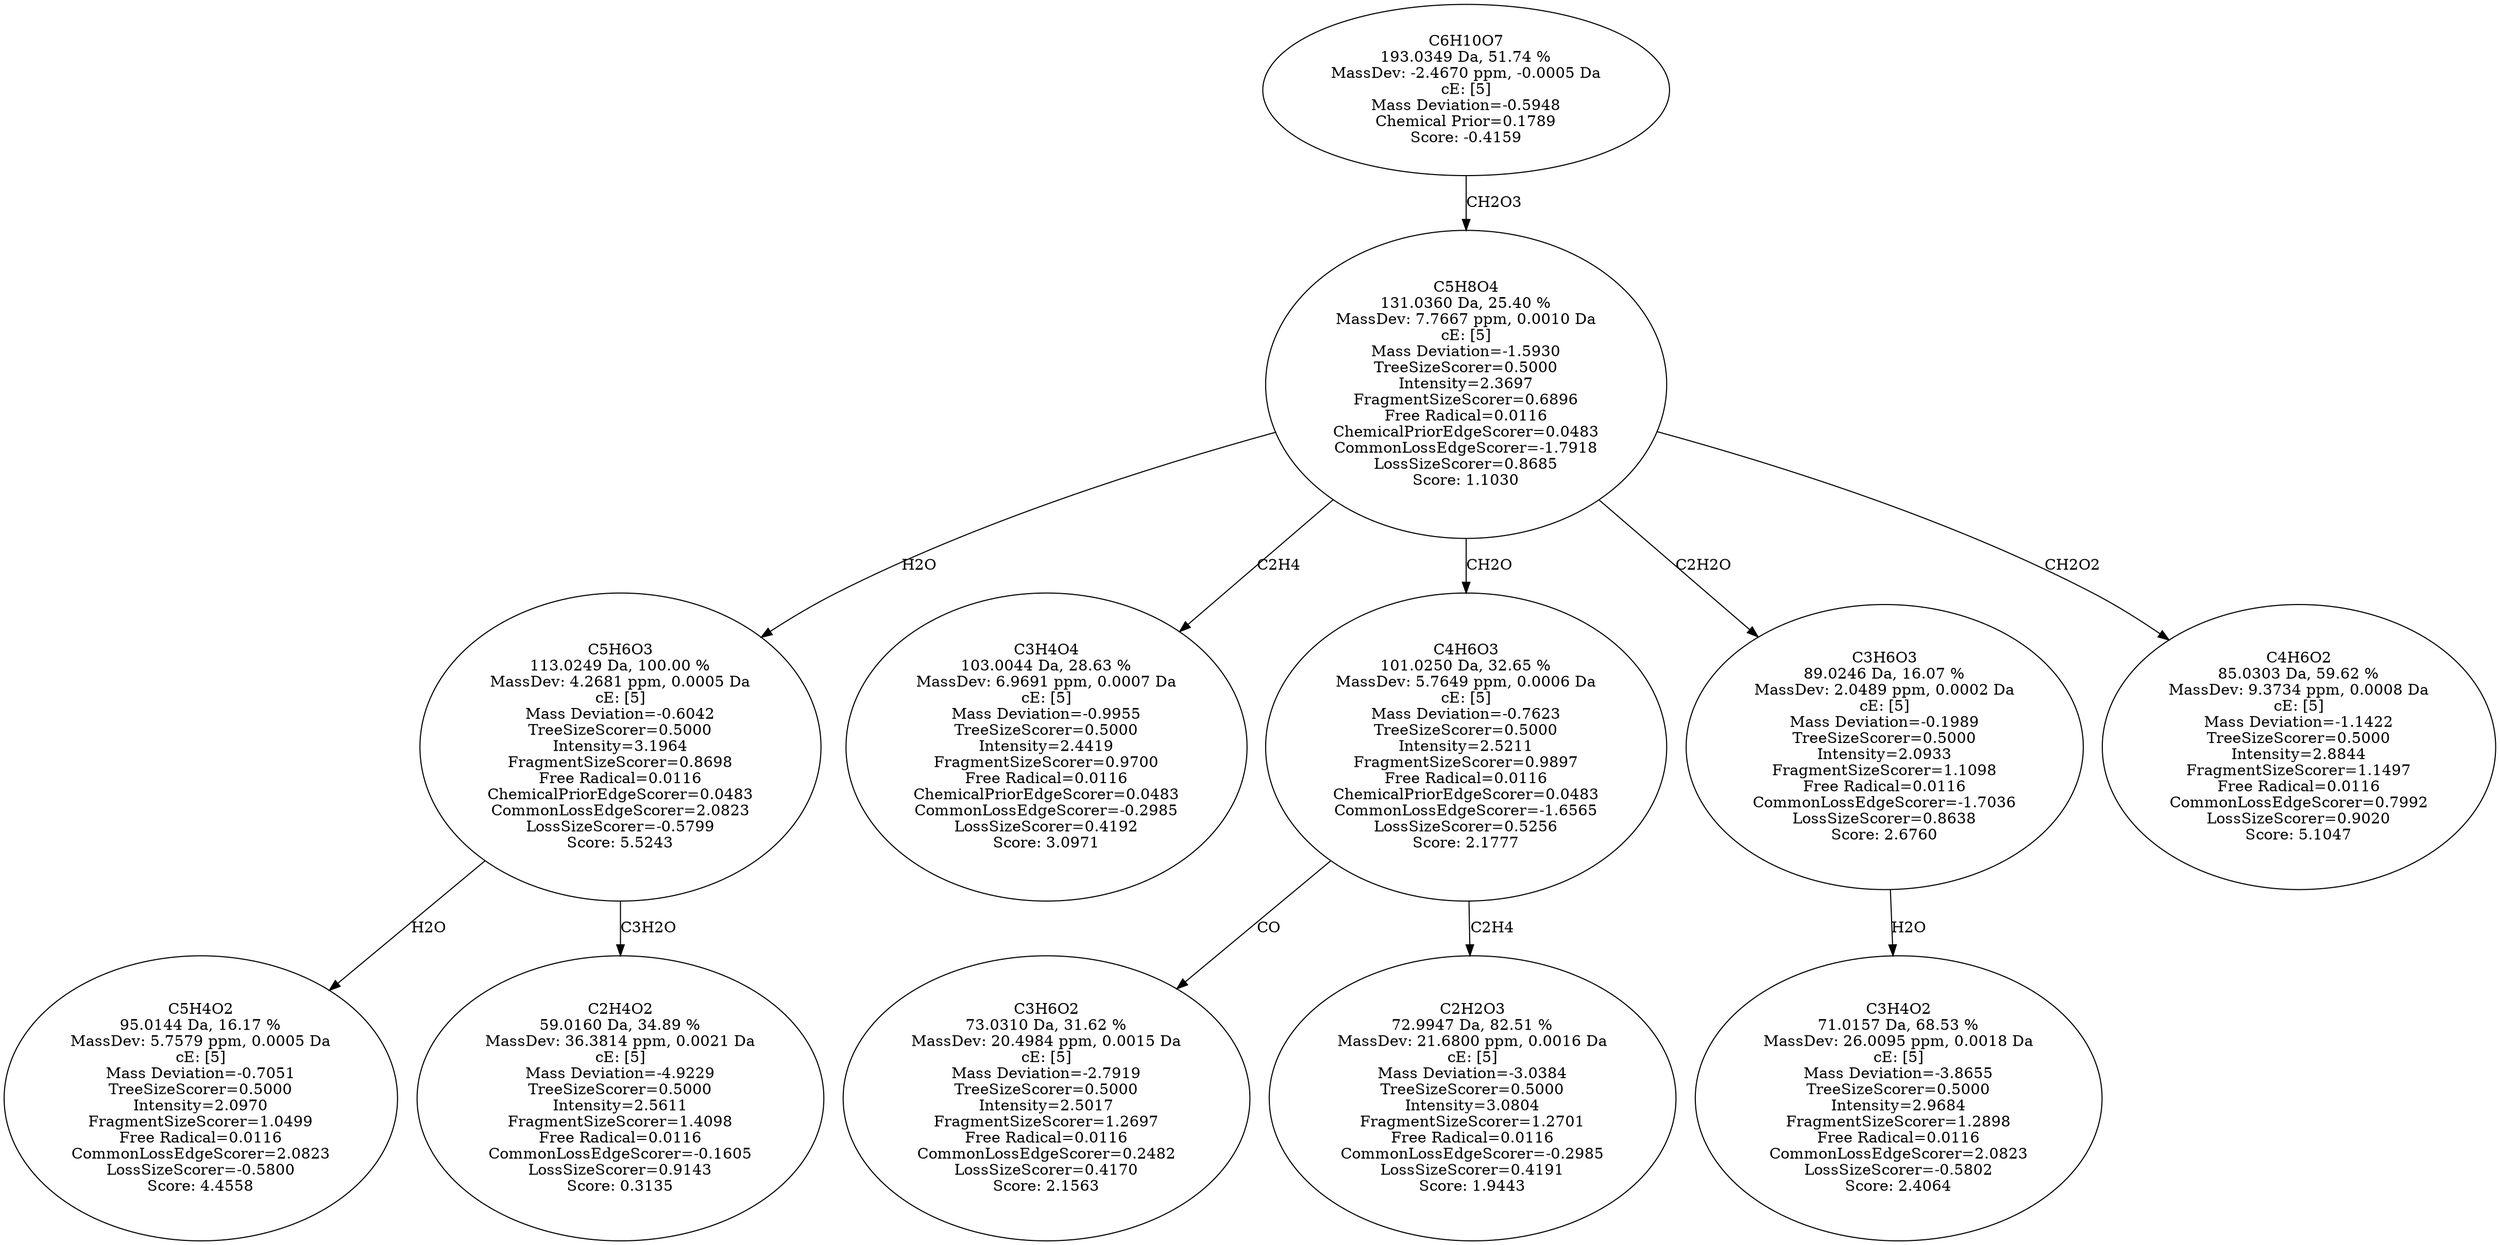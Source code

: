 strict digraph {
v1 [label="C5H4O2\n95.0144 Da, 16.17 %\nMassDev: 5.7579 ppm, 0.0005 Da\ncE: [5]\nMass Deviation=-0.7051\nTreeSizeScorer=0.5000\nIntensity=2.0970\nFragmentSizeScorer=1.0499\nFree Radical=0.0116\nCommonLossEdgeScorer=2.0823\nLossSizeScorer=-0.5800\nScore: 4.4558"];
v2 [label="C2H4O2\n59.0160 Da, 34.89 %\nMassDev: 36.3814 ppm, 0.0021 Da\ncE: [5]\nMass Deviation=-4.9229\nTreeSizeScorer=0.5000\nIntensity=2.5611\nFragmentSizeScorer=1.4098\nFree Radical=0.0116\nCommonLossEdgeScorer=-0.1605\nLossSizeScorer=0.9143\nScore: 0.3135"];
v3 [label="C5H6O3\n113.0249 Da, 100.00 %\nMassDev: 4.2681 ppm, 0.0005 Da\ncE: [5]\nMass Deviation=-0.6042\nTreeSizeScorer=0.5000\nIntensity=3.1964\nFragmentSizeScorer=0.8698\nFree Radical=0.0116\nChemicalPriorEdgeScorer=0.0483\nCommonLossEdgeScorer=2.0823\nLossSizeScorer=-0.5799\nScore: 5.5243"];
v4 [label="C3H4O4\n103.0044 Da, 28.63 %\nMassDev: 6.9691 ppm, 0.0007 Da\ncE: [5]\nMass Deviation=-0.9955\nTreeSizeScorer=0.5000\nIntensity=2.4419\nFragmentSizeScorer=0.9700\nFree Radical=0.0116\nChemicalPriorEdgeScorer=0.0483\nCommonLossEdgeScorer=-0.2985\nLossSizeScorer=0.4192\nScore: 3.0971"];
v5 [label="C3H6O2\n73.0310 Da, 31.62 %\nMassDev: 20.4984 ppm, 0.0015 Da\ncE: [5]\nMass Deviation=-2.7919\nTreeSizeScorer=0.5000\nIntensity=2.5017\nFragmentSizeScorer=1.2697\nFree Radical=0.0116\nCommonLossEdgeScorer=0.2482\nLossSizeScorer=0.4170\nScore: 2.1563"];
v6 [label="C2H2O3\n72.9947 Da, 82.51 %\nMassDev: 21.6800 ppm, 0.0016 Da\ncE: [5]\nMass Deviation=-3.0384\nTreeSizeScorer=0.5000\nIntensity=3.0804\nFragmentSizeScorer=1.2701\nFree Radical=0.0116\nCommonLossEdgeScorer=-0.2985\nLossSizeScorer=0.4191\nScore: 1.9443"];
v7 [label="C4H6O3\n101.0250 Da, 32.65 %\nMassDev: 5.7649 ppm, 0.0006 Da\ncE: [5]\nMass Deviation=-0.7623\nTreeSizeScorer=0.5000\nIntensity=2.5211\nFragmentSizeScorer=0.9897\nFree Radical=0.0116\nChemicalPriorEdgeScorer=0.0483\nCommonLossEdgeScorer=-1.6565\nLossSizeScorer=0.5256\nScore: 2.1777"];
v8 [label="C3H4O2\n71.0157 Da, 68.53 %\nMassDev: 26.0095 ppm, 0.0018 Da\ncE: [5]\nMass Deviation=-3.8655\nTreeSizeScorer=0.5000\nIntensity=2.9684\nFragmentSizeScorer=1.2898\nFree Radical=0.0116\nCommonLossEdgeScorer=2.0823\nLossSizeScorer=-0.5802\nScore: 2.4064"];
v9 [label="C3H6O3\n89.0246 Da, 16.07 %\nMassDev: 2.0489 ppm, 0.0002 Da\ncE: [5]\nMass Deviation=-0.1989\nTreeSizeScorer=0.5000\nIntensity=2.0933\nFragmentSizeScorer=1.1098\nFree Radical=0.0116\nCommonLossEdgeScorer=-1.7036\nLossSizeScorer=0.8638\nScore: 2.6760"];
v10 [label="C4H6O2\n85.0303 Da, 59.62 %\nMassDev: 9.3734 ppm, 0.0008 Da\ncE: [5]\nMass Deviation=-1.1422\nTreeSizeScorer=0.5000\nIntensity=2.8844\nFragmentSizeScorer=1.1497\nFree Radical=0.0116\nCommonLossEdgeScorer=0.7992\nLossSizeScorer=0.9020\nScore: 5.1047"];
v11 [label="C5H8O4\n131.0360 Da, 25.40 %\nMassDev: 7.7667 ppm, 0.0010 Da\ncE: [5]\nMass Deviation=-1.5930\nTreeSizeScorer=0.5000\nIntensity=2.3697\nFragmentSizeScorer=0.6896\nFree Radical=0.0116\nChemicalPriorEdgeScorer=0.0483\nCommonLossEdgeScorer=-1.7918\nLossSizeScorer=0.8685\nScore: 1.1030"];
v12 [label="C6H10O7\n193.0349 Da, 51.74 %\nMassDev: -2.4670 ppm, -0.0005 Da\ncE: [5]\nMass Deviation=-0.5948\nChemical Prior=0.1789\nScore: -0.4159"];
v3 -> v1 [label="H2O"];
v3 -> v2 [label="C3H2O"];
v11 -> v3 [label="H2O"];
v11 -> v4 [label="C2H4"];
v7 -> v5 [label="CO"];
v7 -> v6 [label="C2H4"];
v11 -> v7 [label="CH2O"];
v9 -> v8 [label="H2O"];
v11 -> v9 [label="C2H2O"];
v11 -> v10 [label="CH2O2"];
v12 -> v11 [label="CH2O3"];
}